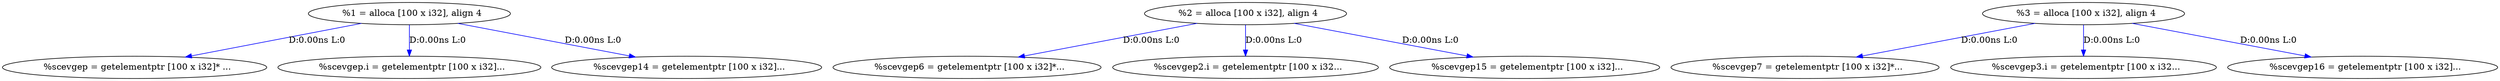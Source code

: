 digraph {
Node0xadcd740[label="  %scevgep = getelementptr [100 x i32]* ..."];
Node0xadcb340[label="  %1 = alloca [100 x i32], align 4"];
Node0xadcb340 -> Node0xadcd740[label="D:0.00ns L:0",color=blue];
Node0xadcd100[label="  %scevgep.i = getelementptr [100 x i32]..."];
Node0xadcb340 -> Node0xadcd100[label="D:0.00ns L:0",color=blue];
Node0xadcb8b8[label="  %scevgep14 = getelementptr [100 x i32]..."];
Node0xadcb340 -> Node0xadcb8b8[label="D:0.00ns L:0",color=blue];
Node0xadcd7e0[label="  %scevgep6 = getelementptr [100 x i32]*..."];
Node0xadbcbb8[label="  %2 = alloca [100 x i32], align 4"];
Node0xadbcbb8 -> Node0xadcd7e0[label="D:0.00ns L:0",color=blue];
Node0xadcd060[label="  %scevgep2.i = getelementptr [100 x i32..."];
Node0xadbcbb8 -> Node0xadcd060[label="D:0.00ns L:0",color=blue];
Node0xadcb978[label="  %scevgep15 = getelementptr [100 x i32]..."];
Node0xadbcbb8 -> Node0xadcb978[label="D:0.00ns L:0",color=blue];
Node0xadcd880[label="  %scevgep7 = getelementptr [100 x i32]*..."];
Node0xadcb5e8[label="  %3 = alloca [100 x i32], align 4"];
Node0xadcb5e8 -> Node0xadcd880[label="D:0.00ns L:0",color=blue];
Node0xadccfc0[label="  %scevgep3.i = getelementptr [100 x i32..."];
Node0xadcb5e8 -> Node0xadccfc0[label="D:0.00ns L:0",color=blue];
Node0xadcba18[label="  %scevgep16 = getelementptr [100 x i32]..."];
Node0xadcb5e8 -> Node0xadcba18[label="D:0.00ns L:0",color=blue];
}
